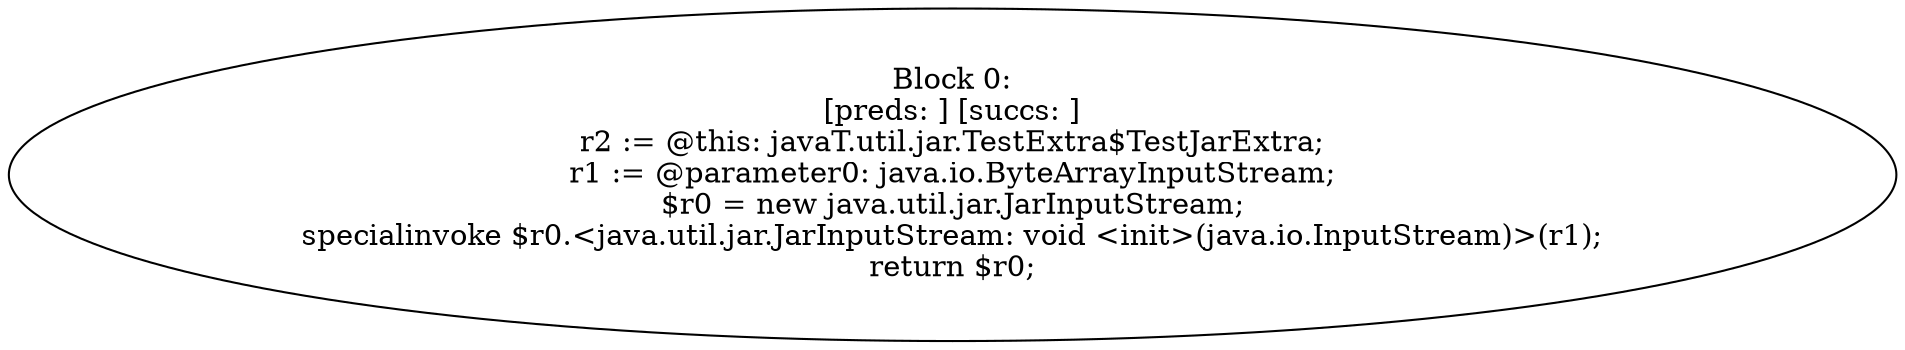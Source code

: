digraph "unitGraph" {
    "Block 0:
[preds: ] [succs: ]
r2 := @this: javaT.util.jar.TestExtra$TestJarExtra;
r1 := @parameter0: java.io.ByteArrayInputStream;
$r0 = new java.util.jar.JarInputStream;
specialinvoke $r0.<java.util.jar.JarInputStream: void <init>(java.io.InputStream)>(r1);
return $r0;
"
}

